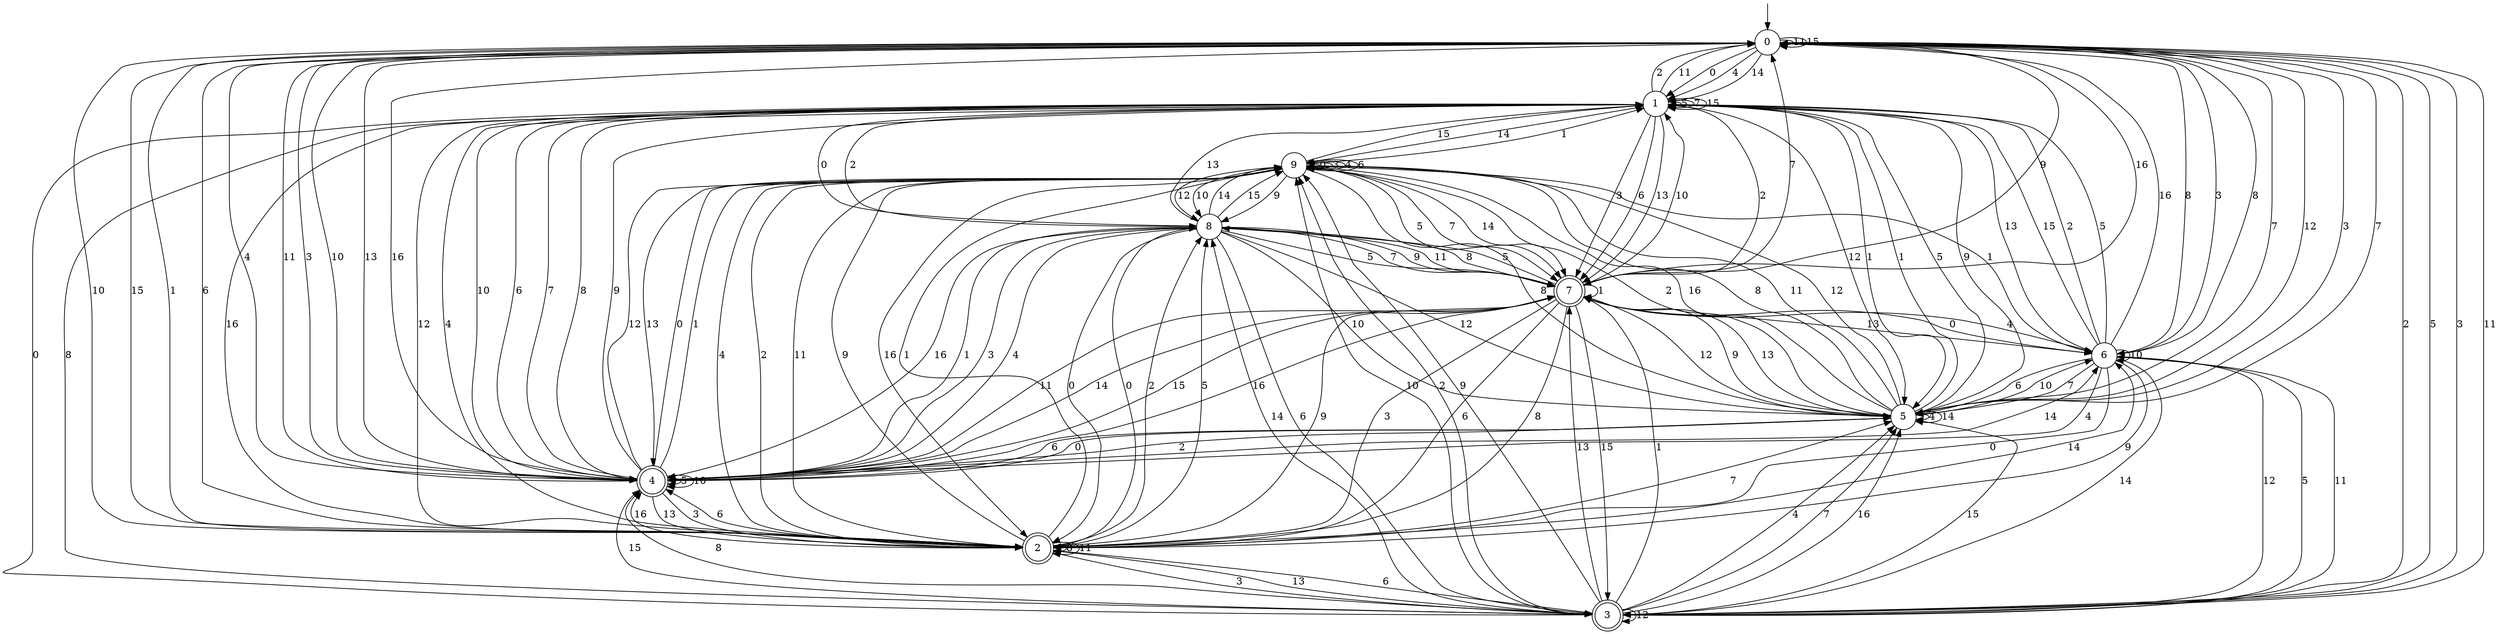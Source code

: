 digraph g {

	s0 [shape="circle" label="0"];
	s1 [shape="circle" label="1"];
	s2 [shape="doublecircle" label="2"];
	s3 [shape="doublecircle" label="3"];
	s4 [shape="doublecircle" label="4"];
	s5 [shape="circle" label="5"];
	s6 [shape="circle" label="6"];
	s7 [shape="doublecircle" label="7"];
	s8 [shape="circle" label="8"];
	s9 [shape="circle" label="9"];
	s0 -> s1 [label="0"];
	s0 -> s2 [label="1"];
	s0 -> s3 [label="2"];
	s0 -> s4 [label="3"];
	s0 -> s1 [label="4"];
	s0 -> s3 [label="5"];
	s0 -> s2 [label="6"];
	s0 -> s5 [label="7"];
	s0 -> s6 [label="8"];
	s0 -> s7 [label="9"];
	s0 -> s4 [label="10"];
	s0 -> s0 [label="11"];
	s0 -> s5 [label="12"];
	s0 -> s4 [label="13"];
	s0 -> s1 [label="14"];
	s0 -> s0 [label="15"];
	s0 -> s4 [label="16"];
	s1 -> s8 [label="0"];
	s1 -> s5 [label="1"];
	s1 -> s0 [label="2"];
	s1 -> s7 [label="3"];
	s1 -> s2 [label="4"];
	s1 -> s1 [label="5"];
	s1 -> s7 [label="6"];
	s1 -> s1 [label="7"];
	s1 -> s3 [label="8"];
	s1 -> s5 [label="9"];
	s1 -> s4 [label="10"];
	s1 -> s0 [label="11"];
	s1 -> s5 [label="12"];
	s1 -> s7 [label="13"];
	s1 -> s9 [label="14"];
	s1 -> s1 [label="15"];
	s1 -> s2 [label="16"];
	s2 -> s8 [label="0"];
	s2 -> s9 [label="1"];
	s2 -> s8 [label="2"];
	s2 -> s3 [label="3"];
	s2 -> s9 [label="4"];
	s2 -> s8 [label="5"];
	s2 -> s4 [label="6"];
	s2 -> s5 [label="7"];
	s2 -> s2 [label="8"];
	s2 -> s9 [label="9"];
	s2 -> s0 [label="10"];
	s2 -> s2 [label="11"];
	s2 -> s1 [label="12"];
	s2 -> s3 [label="13"];
	s2 -> s6 [label="14"];
	s2 -> s0 [label="15"];
	s2 -> s4 [label="16"];
	s3 -> s1 [label="0"];
	s3 -> s7 [label="1"];
	s3 -> s9 [label="2"];
	s3 -> s0 [label="3"];
	s3 -> s5 [label="4"];
	s3 -> s6 [label="5"];
	s3 -> s2 [label="6"];
	s3 -> s5 [label="7"];
	s3 -> s4 [label="8"];
	s3 -> s9 [label="9"];
	s3 -> s9 [label="10"];
	s3 -> s0 [label="11"];
	s3 -> s3 [label="12"];
	s3 -> s7 [label="13"];
	s3 -> s8 [label="14"];
	s3 -> s4 [label="15"];
	s3 -> s5 [label="16"];
	s4 -> s9 [label="0"];
	s4 -> s9 [label="1"];
	s4 -> s5 [label="2"];
	s4 -> s2 [label="3"];
	s4 -> s0 [label="4"];
	s4 -> s4 [label="5"];
	s4 -> s1 [label="6"];
	s4 -> s1 [label="7"];
	s4 -> s1 [label="8"];
	s4 -> s1 [label="9"];
	s4 -> s4 [label="10"];
	s4 -> s0 [label="11"];
	s4 -> s9 [label="12"];
	s4 -> s2 [label="13"];
	s4 -> s6 [label="14"];
	s4 -> s7 [label="15"];
	s4 -> s7 [label="16"];
	s5 -> s4 [label="0"];
	s5 -> s1 [label="1"];
	s5 -> s9 [label="2"];
	s5 -> s0 [label="3"];
	s5 -> s5 [label="4"];
	s5 -> s1 [label="5"];
	s5 -> s4 [label="6"];
	s5 -> s0 [label="7"];
	s5 -> s9 [label="8"];
	s5 -> s7 [label="9"];
	s5 -> s6 [label="10"];
	s5 -> s9 [label="11"];
	s5 -> s9 [label="12"];
	s5 -> s7 [label="13"];
	s5 -> s5 [label="14"];
	s5 -> s3 [label="15"];
	s5 -> s9 [label="16"];
	s6 -> s2 [label="0"];
	s6 -> s9 [label="1"];
	s6 -> s1 [label="2"];
	s6 -> s0 [label="3"];
	s6 -> s4 [label="4"];
	s6 -> s1 [label="5"];
	s6 -> s5 [label="6"];
	s6 -> s5 [label="7"];
	s6 -> s0 [label="8"];
	s6 -> s2 [label="9"];
	s6 -> s6 [label="10"];
	s6 -> s3 [label="11"];
	s6 -> s3 [label="12"];
	s6 -> s1 [label="13"];
	s6 -> s3 [label="14"];
	s6 -> s1 [label="15"];
	s6 -> s0 [label="16"];
	s7 -> s6 [label="0"];
	s7 -> s7 [label="1"];
	s7 -> s1 [label="2"];
	s7 -> s2 [label="3"];
	s7 -> s6 [label="4"];
	s7 -> s8 [label="5"];
	s7 -> s2 [label="6"];
	s7 -> s0 [label="7"];
	s7 -> s2 [label="8"];
	s7 -> s2 [label="9"];
	s7 -> s1 [label="10"];
	s7 -> s4 [label="11"];
	s7 -> s5 [label="12"];
	s7 -> s6 [label="13"];
	s7 -> s4 [label="14"];
	s7 -> s3 [label="15"];
	s7 -> s0 [label="16"];
	s8 -> s2 [label="0"];
	s8 -> s4 [label="1"];
	s8 -> s1 [label="2"];
	s8 -> s4 [label="3"];
	s8 -> s4 [label="4"];
	s8 -> s7 [label="5"];
	s8 -> s3 [label="6"];
	s8 -> s7 [label="7"];
	s8 -> s7 [label="8"];
	s8 -> s7 [label="9"];
	s8 -> s5 [label="10"];
	s8 -> s7 [label="11"];
	s8 -> s5 [label="12"];
	s8 -> s1 [label="13"];
	s8 -> s9 [label="14"];
	s8 -> s9 [label="15"];
	s8 -> s4 [label="16"];
	s9 -> s9 [label="0"];
	s9 -> s1 [label="1"];
	s9 -> s2 [label="2"];
	s9 -> s9 [label="3"];
	s9 -> s9 [label="4"];
	s9 -> s7 [label="5"];
	s9 -> s9 [label="6"];
	s9 -> s7 [label="7"];
	s9 -> s5 [label="8"];
	s9 -> s8 [label="9"];
	s9 -> s8 [label="10"];
	s9 -> s2 [label="11"];
	s9 -> s8 [label="12"];
	s9 -> s4 [label="13"];
	s9 -> s7 [label="14"];
	s9 -> s1 [label="15"];
	s9 -> s2 [label="16"];

__start0 [label="" shape="none" width="0" height="0"];
__start0 -> s0;

}
